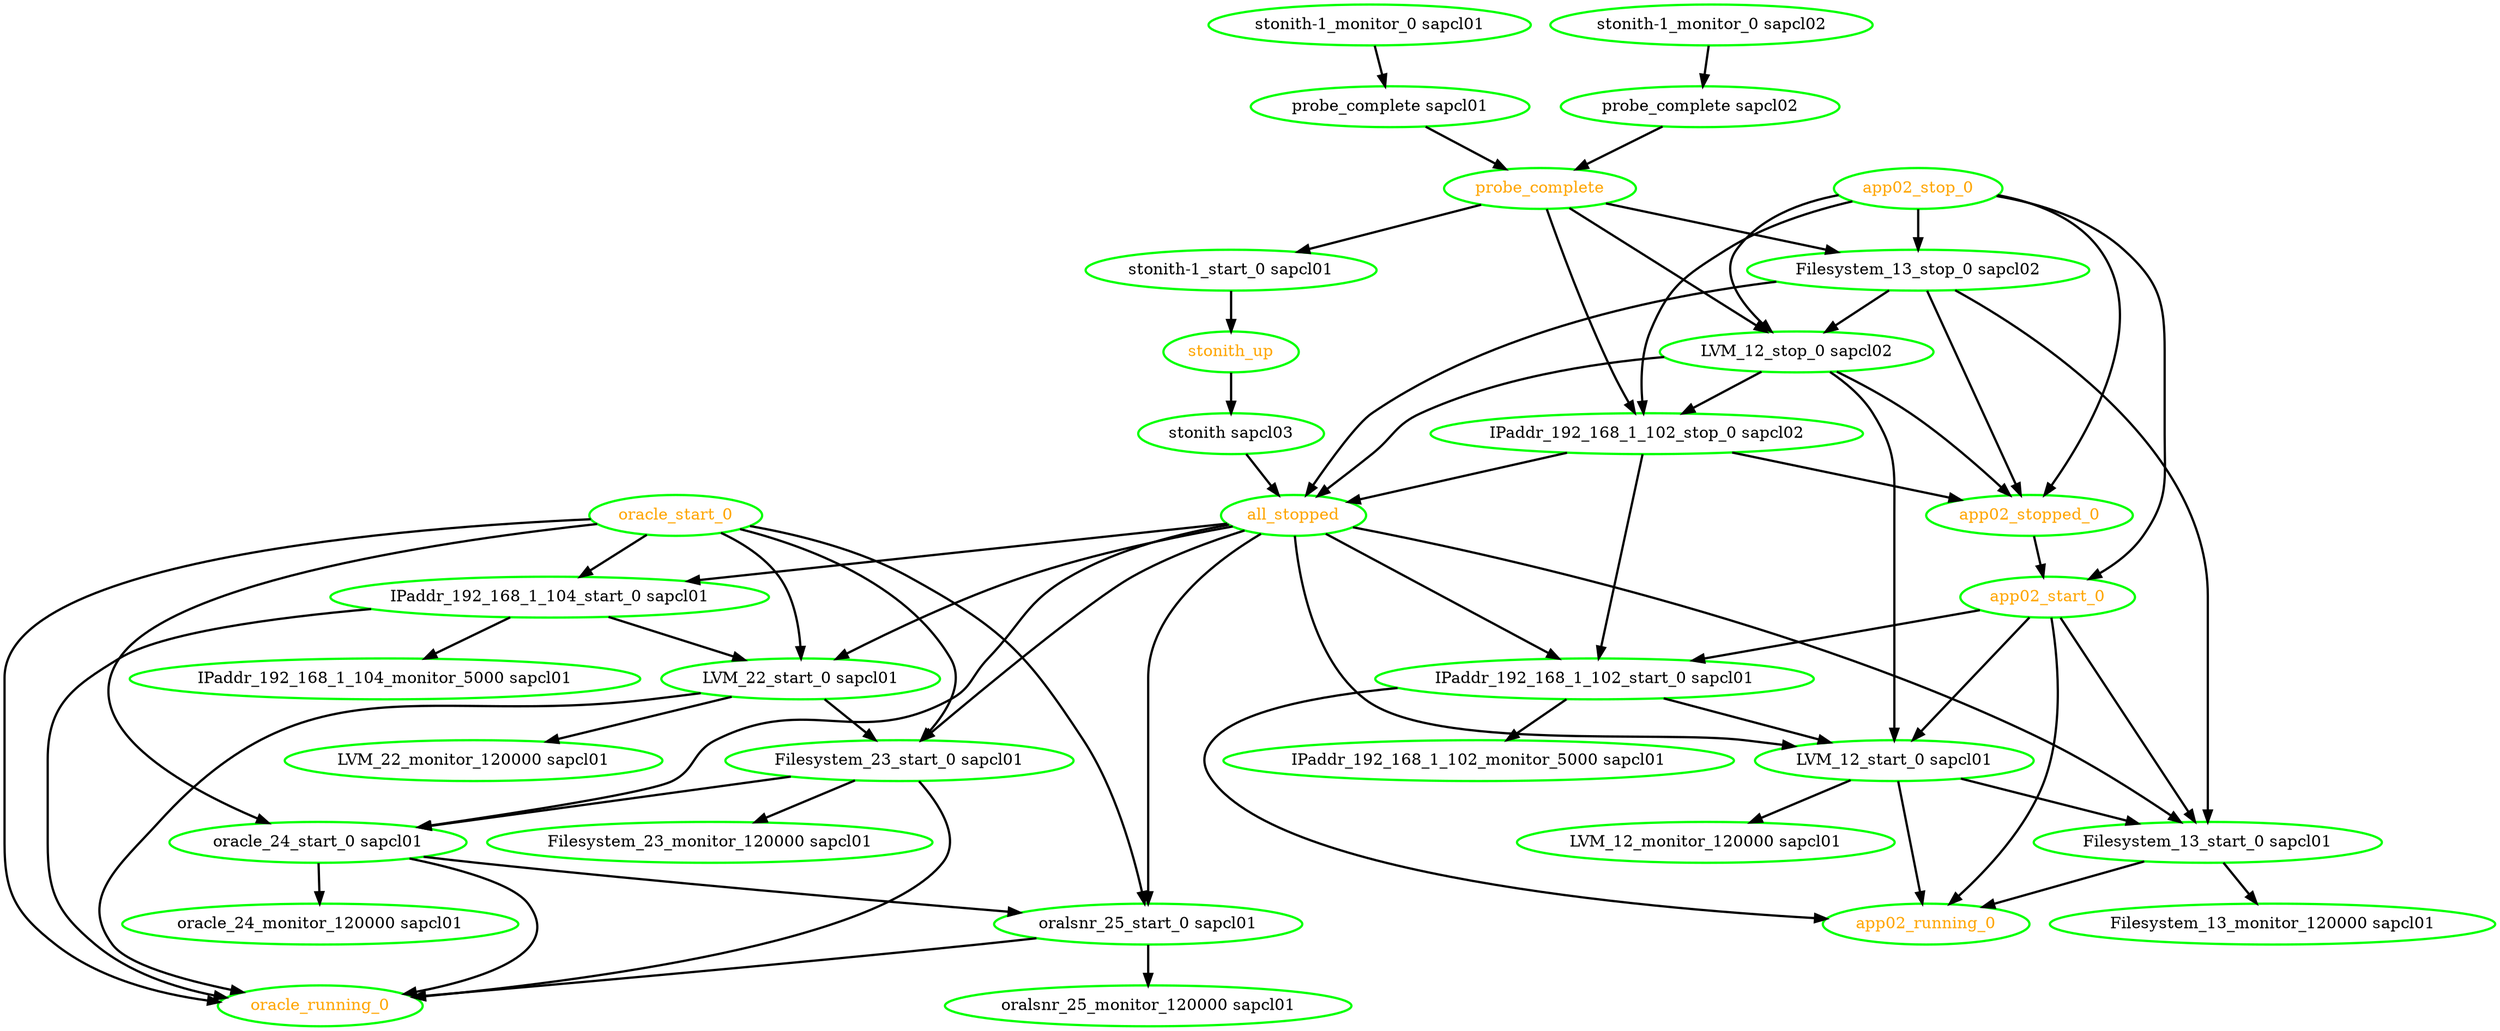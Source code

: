  digraph "g" {
"Filesystem_13_monitor_120000 sapcl01" [ style=bold color="green" fontcolor="black"  ]
"Filesystem_13_start_0 sapcl01" -> "Filesystem_13_monitor_120000 sapcl01" [ style = bold]
"Filesystem_13_start_0 sapcl01" -> "app02_running_0" [ style = bold]
"Filesystem_13_start_0 sapcl01" [ style=bold color="green" fontcolor="black"  ]
"Filesystem_13_stop_0 sapcl02" -> "Filesystem_13_start_0 sapcl01" [ style = bold]
"Filesystem_13_stop_0 sapcl02" -> "LVM_12_stop_0 sapcl02" [ style = bold]
"Filesystem_13_stop_0 sapcl02" -> "all_stopped" [ style = bold]
"Filesystem_13_stop_0 sapcl02" -> "app02_stopped_0" [ style = bold]
"Filesystem_13_stop_0 sapcl02" [ style=bold color="green" fontcolor="black"  ]
"Filesystem_23_monitor_120000 sapcl01" [ style=bold color="green" fontcolor="black"  ]
"Filesystem_23_start_0 sapcl01" -> "Filesystem_23_monitor_120000 sapcl01" [ style = bold]
"Filesystem_23_start_0 sapcl01" -> "oracle_24_start_0 sapcl01" [ style = bold]
"Filesystem_23_start_0 sapcl01" -> "oracle_running_0" [ style = bold]
"Filesystem_23_start_0 sapcl01" [ style=bold color="green" fontcolor="black"  ]
"IPaddr_192_168_1_102_monitor_5000 sapcl01" [ style=bold color="green" fontcolor="black"  ]
"IPaddr_192_168_1_102_start_0 sapcl01" -> "IPaddr_192_168_1_102_monitor_5000 sapcl01" [ style = bold]
"IPaddr_192_168_1_102_start_0 sapcl01" -> "LVM_12_start_0 sapcl01" [ style = bold]
"IPaddr_192_168_1_102_start_0 sapcl01" -> "app02_running_0" [ style = bold]
"IPaddr_192_168_1_102_start_0 sapcl01" [ style=bold color="green" fontcolor="black"  ]
"IPaddr_192_168_1_102_stop_0 sapcl02" -> "IPaddr_192_168_1_102_start_0 sapcl01" [ style = bold]
"IPaddr_192_168_1_102_stop_0 sapcl02" -> "all_stopped" [ style = bold]
"IPaddr_192_168_1_102_stop_0 sapcl02" -> "app02_stopped_0" [ style = bold]
"IPaddr_192_168_1_102_stop_0 sapcl02" [ style=bold color="green" fontcolor="black"  ]
"IPaddr_192_168_1_104_monitor_5000 sapcl01" [ style=bold color="green" fontcolor="black"  ]
"IPaddr_192_168_1_104_start_0 sapcl01" -> "IPaddr_192_168_1_104_monitor_5000 sapcl01" [ style = bold]
"IPaddr_192_168_1_104_start_0 sapcl01" -> "LVM_22_start_0 sapcl01" [ style = bold]
"IPaddr_192_168_1_104_start_0 sapcl01" -> "oracle_running_0" [ style = bold]
"IPaddr_192_168_1_104_start_0 sapcl01" [ style=bold color="green" fontcolor="black"  ]
"LVM_12_monitor_120000 sapcl01" [ style=bold color="green" fontcolor="black"  ]
"LVM_12_start_0 sapcl01" -> "Filesystem_13_start_0 sapcl01" [ style = bold]
"LVM_12_start_0 sapcl01" -> "LVM_12_monitor_120000 sapcl01" [ style = bold]
"LVM_12_start_0 sapcl01" -> "app02_running_0" [ style = bold]
"LVM_12_start_0 sapcl01" [ style=bold color="green" fontcolor="black"  ]
"LVM_12_stop_0 sapcl02" -> "IPaddr_192_168_1_102_stop_0 sapcl02" [ style = bold]
"LVM_12_stop_0 sapcl02" -> "LVM_12_start_0 sapcl01" [ style = bold]
"LVM_12_stop_0 sapcl02" -> "all_stopped" [ style = bold]
"LVM_12_stop_0 sapcl02" -> "app02_stopped_0" [ style = bold]
"LVM_12_stop_0 sapcl02" [ style=bold color="green" fontcolor="black"  ]
"LVM_22_monitor_120000 sapcl01" [ style=bold color="green" fontcolor="black"  ]
"LVM_22_start_0 sapcl01" -> "Filesystem_23_start_0 sapcl01" [ style = bold]
"LVM_22_start_0 sapcl01" -> "LVM_22_monitor_120000 sapcl01" [ style = bold]
"LVM_22_start_0 sapcl01" -> "oracle_running_0" [ style = bold]
"LVM_22_start_0 sapcl01" [ style=bold color="green" fontcolor="black"  ]
"all_stopped" -> "Filesystem_13_start_0 sapcl01" [ style = bold]
"all_stopped" -> "Filesystem_23_start_0 sapcl01" [ style = bold]
"all_stopped" -> "IPaddr_192_168_1_102_start_0 sapcl01" [ style = bold]
"all_stopped" -> "IPaddr_192_168_1_104_start_0 sapcl01" [ style = bold]
"all_stopped" -> "LVM_12_start_0 sapcl01" [ style = bold]
"all_stopped" -> "LVM_22_start_0 sapcl01" [ style = bold]
"all_stopped" -> "oracle_24_start_0 sapcl01" [ style = bold]
"all_stopped" -> "oralsnr_25_start_0 sapcl01" [ style = bold]
"all_stopped" [ style=bold color="green" fontcolor="orange"  ]
"app02_running_0" [ style=bold color="green" fontcolor="orange"  ]
"app02_start_0" -> "Filesystem_13_start_0 sapcl01" [ style = bold]
"app02_start_0" -> "IPaddr_192_168_1_102_start_0 sapcl01" [ style = bold]
"app02_start_0" -> "LVM_12_start_0 sapcl01" [ style = bold]
"app02_start_0" -> "app02_running_0" [ style = bold]
"app02_start_0" [ style=bold color="green" fontcolor="orange"  ]
"app02_stop_0" -> "Filesystem_13_stop_0 sapcl02" [ style = bold]
"app02_stop_0" -> "IPaddr_192_168_1_102_stop_0 sapcl02" [ style = bold]
"app02_stop_0" -> "LVM_12_stop_0 sapcl02" [ style = bold]
"app02_stop_0" -> "app02_start_0" [ style = bold]
"app02_stop_0" -> "app02_stopped_0" [ style = bold]
"app02_stop_0" [ style=bold color="green" fontcolor="orange"  ]
"app02_stopped_0" -> "app02_start_0" [ style = bold]
"app02_stopped_0" [ style=bold color="green" fontcolor="orange"  ]
"oracle_24_monitor_120000 sapcl01" [ style=bold color="green" fontcolor="black"  ]
"oracle_24_start_0 sapcl01" -> "oracle_24_monitor_120000 sapcl01" [ style = bold]
"oracle_24_start_0 sapcl01" -> "oracle_running_0" [ style = bold]
"oracle_24_start_0 sapcl01" -> "oralsnr_25_start_0 sapcl01" [ style = bold]
"oracle_24_start_0 sapcl01" [ style=bold color="green" fontcolor="black"  ]
"oracle_running_0" [ style=bold color="green" fontcolor="orange"  ]
"oracle_start_0" -> "Filesystem_23_start_0 sapcl01" [ style = bold]
"oracle_start_0" -> "IPaddr_192_168_1_104_start_0 sapcl01" [ style = bold]
"oracle_start_0" -> "LVM_22_start_0 sapcl01" [ style = bold]
"oracle_start_0" -> "oracle_24_start_0 sapcl01" [ style = bold]
"oracle_start_0" -> "oracle_running_0" [ style = bold]
"oracle_start_0" -> "oralsnr_25_start_0 sapcl01" [ style = bold]
"oracle_start_0" [ style=bold color="green" fontcolor="orange"  ]
"oralsnr_25_monitor_120000 sapcl01" [ style=bold color="green" fontcolor="black"  ]
"oralsnr_25_start_0 sapcl01" -> "oracle_running_0" [ style = bold]
"oralsnr_25_start_0 sapcl01" -> "oralsnr_25_monitor_120000 sapcl01" [ style = bold]
"oralsnr_25_start_0 sapcl01" [ style=bold color="green" fontcolor="black"  ]
"probe_complete sapcl01" -> "probe_complete" [ style = bold]
"probe_complete sapcl01" [ style=bold color="green" fontcolor="black"  ]
"probe_complete sapcl02" -> "probe_complete" [ style = bold]
"probe_complete sapcl02" [ style=bold color="green" fontcolor="black"  ]
"probe_complete" -> "Filesystem_13_stop_0 sapcl02" [ style = bold]
"probe_complete" -> "IPaddr_192_168_1_102_stop_0 sapcl02" [ style = bold]
"probe_complete" -> "LVM_12_stop_0 sapcl02" [ style = bold]
"probe_complete" -> "stonith-1_start_0 sapcl01" [ style = bold]
"probe_complete" [ style=bold color="green" fontcolor="orange"  ]
"stonith sapcl03" -> "all_stopped" [ style = bold]
"stonith sapcl03" [ style=bold color="green" fontcolor="black"  ]
"stonith-1_monitor_0 sapcl01" -> "probe_complete sapcl01" [ style = bold]
"stonith-1_monitor_0 sapcl01" [ style=bold color="green" fontcolor="black"  ]
"stonith-1_monitor_0 sapcl02" -> "probe_complete sapcl02" [ style = bold]
"stonith-1_monitor_0 sapcl02" [ style=bold color="green" fontcolor="black"  ]
"stonith-1_start_0 sapcl01" -> "stonith_up" [ style = bold]
"stonith-1_start_0 sapcl01" [ style=bold color="green" fontcolor="black"  ]
"stonith_up" -> "stonith sapcl03" [ style = bold]
"stonith_up" [ style=bold color="green" fontcolor="orange"  ]
}
